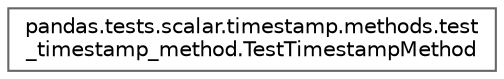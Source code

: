 digraph "Graphical Class Hierarchy"
{
 // LATEX_PDF_SIZE
  bgcolor="transparent";
  edge [fontname=Helvetica,fontsize=10,labelfontname=Helvetica,labelfontsize=10];
  node [fontname=Helvetica,fontsize=10,shape=box,height=0.2,width=0.4];
  rankdir="LR";
  Node0 [id="Node000000",label="pandas.tests.scalar.timestamp.methods.test\l_timestamp_method.TestTimestampMethod",height=0.2,width=0.4,color="grey40", fillcolor="white", style="filled",URL="$d8/df0/classpandas_1_1tests_1_1scalar_1_1timestamp_1_1methods_1_1test__timestamp__method_1_1TestTimestampMethod.html",tooltip=" "];
}
